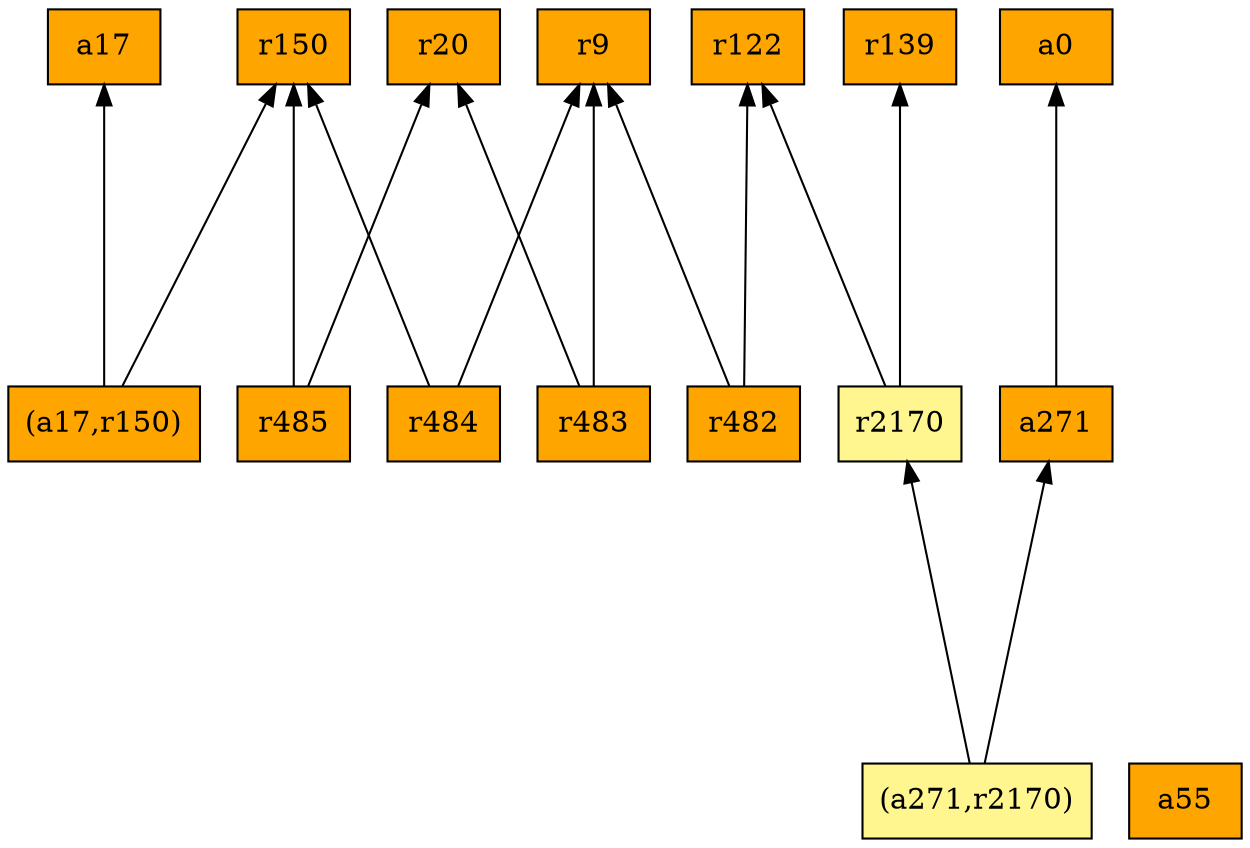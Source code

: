 digraph G {
rankdir=BT;ranksep="2.0";
"r485" [shape=record,fillcolor=orange,style=filled,label="{r485}"];
"r484" [shape=record,fillcolor=orange,style=filled,label="{r484}"];
"a17" [shape=record,fillcolor=orange,style=filled,label="{a17}"];
"r483" [shape=record,fillcolor=orange,style=filled,label="{r483}"];
"r150" [shape=record,fillcolor=orange,style=filled,label="{r150}"];
"r9" [shape=record,fillcolor=orange,style=filled,label="{r9}"];
"r139" [shape=record,fillcolor=orange,style=filled,label="{r139}"];
"a271" [shape=record,fillcolor=orange,style=filled,label="{a271}"];
"r2170" [shape=record,fillcolor=khaki1,style=filled,label="{r2170}"];
"r122" [shape=record,fillcolor=orange,style=filled,label="{r122}"];
"r482" [shape=record,fillcolor=orange,style=filled,label="{r482}"];
"a55" [shape=record,fillcolor=orange,style=filled,label="{a55}"];
"(a271,r2170)" [shape=record,fillcolor=khaki1,style=filled,label="{(a271,r2170)}"];
"r20" [shape=record,fillcolor=orange,style=filled,label="{r20}"];
"a0" [shape=record,fillcolor=orange,style=filled,label="{a0}"];
"(a17,r150)" [shape=record,fillcolor=orange,style=filled,label="{(a17,r150)}"];
"r485" -> "r20"
"r485" -> "r150"
"r484" -> "r9"
"r484" -> "r150"
"r483" -> "r9"
"r483" -> "r20"
"a271" -> "a0"
"r2170" -> "r122"
"r2170" -> "r139"
"r482" -> "r9"
"r482" -> "r122"
"(a271,r2170)" -> "a271"
"(a271,r2170)" -> "r2170"
"(a17,r150)" -> "r150"
"(a17,r150)" -> "a17"
}